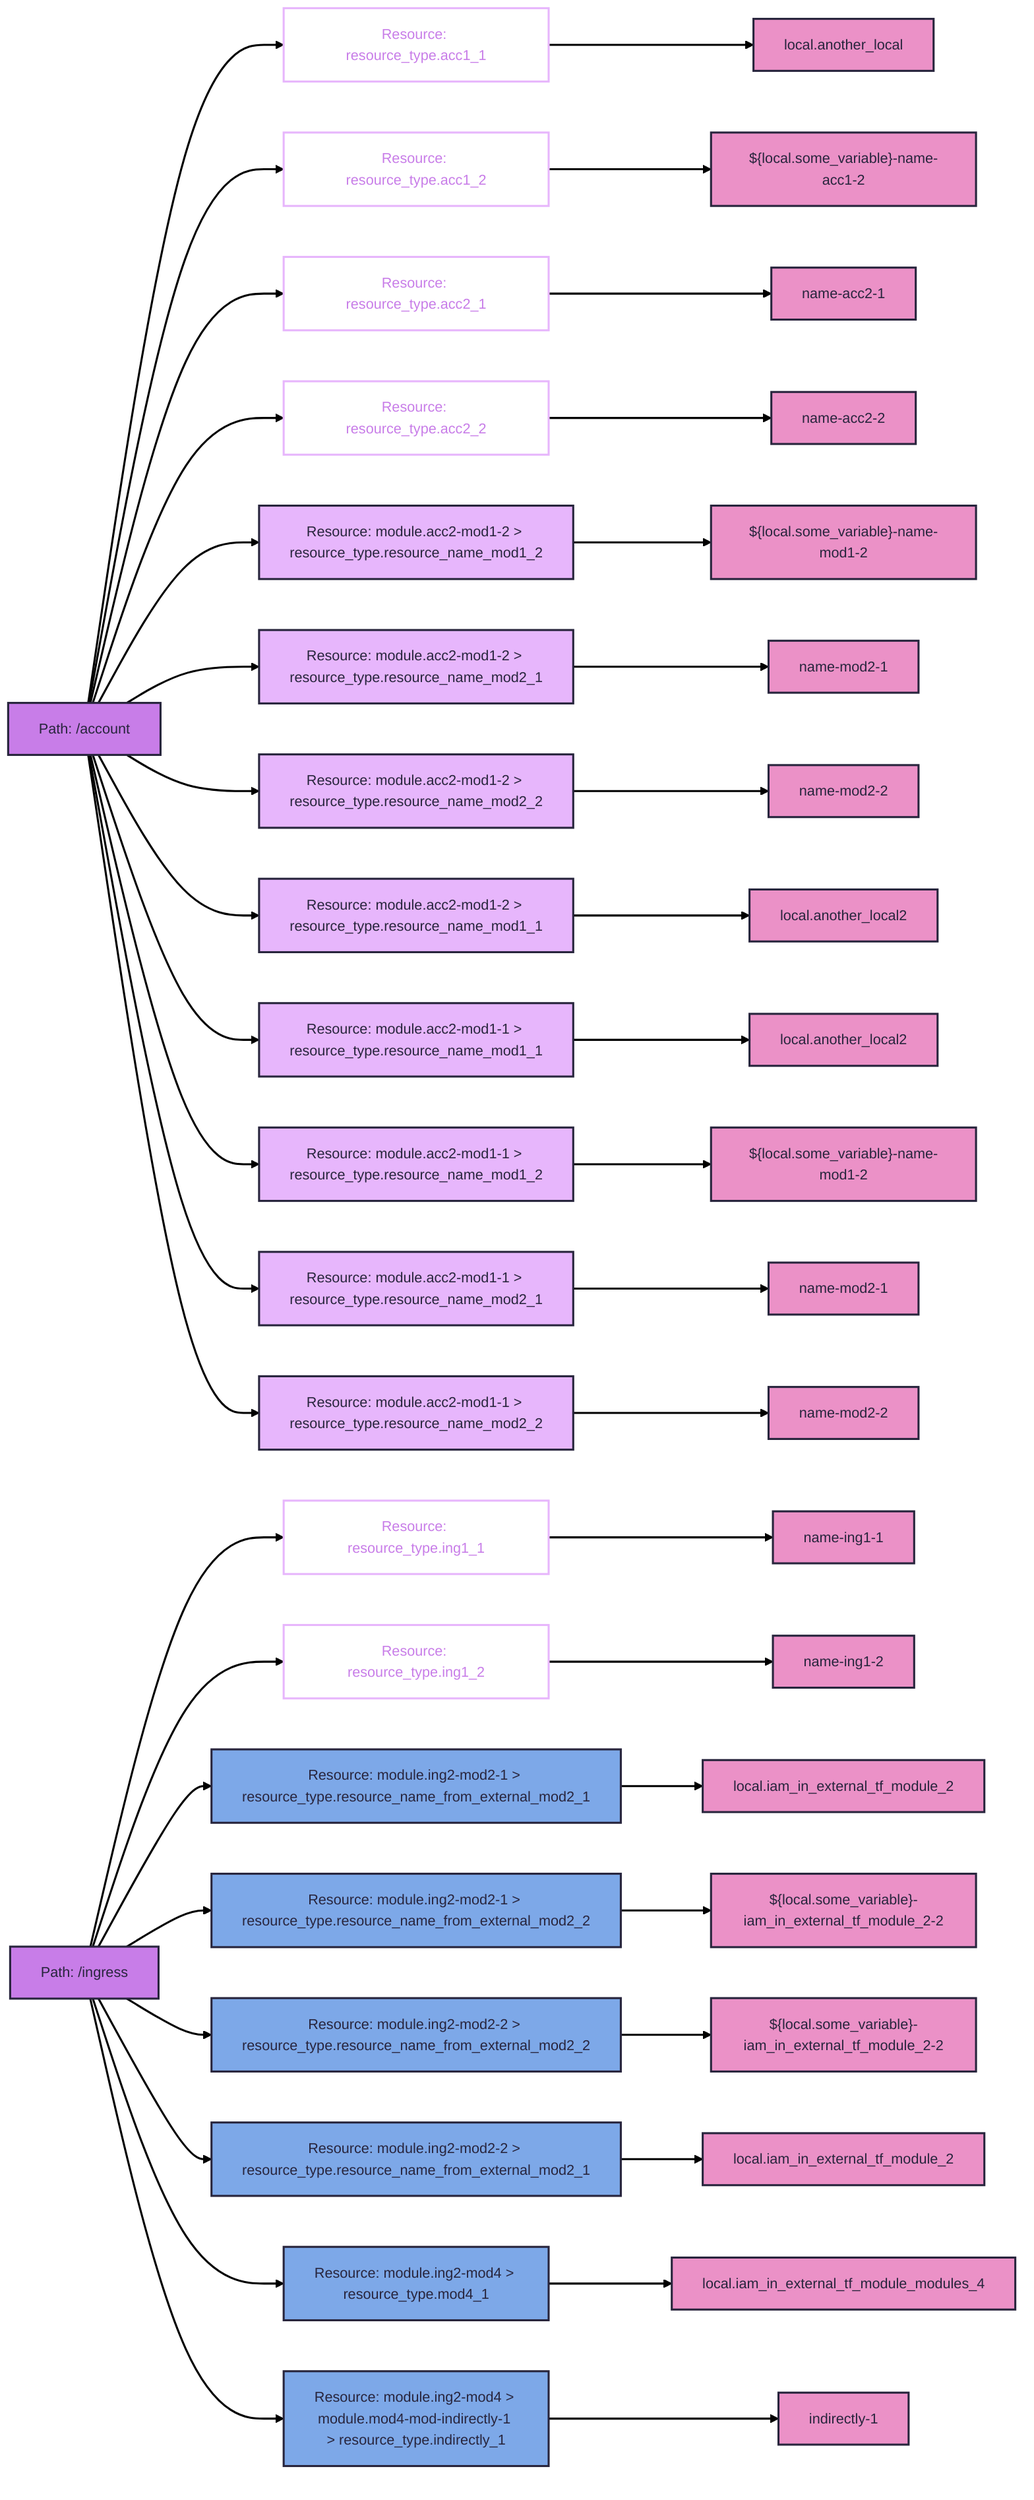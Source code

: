 ---
config:
  theme: redux
---
flowchart LR
  classDef tf-path fill:#c87de8
  classDef tf-resource-name stroke:#e7b6fc,color:#c87de8
  classDef tf-resource-name-int-mod fill:#e7b6fc
  classDef tf-resource-name-ext-mod fill:#7da8e8
  classDef tf-resource-field-name fill:#eb91c7
  account["Path: /account"]:::tf-path --> account___acc11["Resource: resource_type.acc1_1"]:::tf-resource-name --> account___acc11___FieldName["local.another_local"]:::tf-resource-field-name
  account["Path: /account"]:::tf-path --> account___acc12["Resource: resource_type.acc1_2"]:::tf-resource-name --> account___acc12___FieldName["${local.some_variable}-name-acc1-2"]:::tf-resource-field-name
  account["Path: /account"]:::tf-path --> account___acc21["Resource: resource_type.acc2_1"]:::tf-resource-name --> account___acc21___FieldName["name-acc2-1"]:::tf-resource-field-name
  account["Path: /account"]:::tf-path --> account___acc22["Resource: resource_type.acc2_2"]:::tf-resource-name --> account___acc22___FieldName["name-acc2-2"]:::tf-resource-field-name
  account["Path: /account"]:::tf-path --> account___mod___accountmodulesmodule1___acc2mod12___resourcenamemod12["Resource: module.acc2-mod1-2 > resource_type.resource_name_mod1_2"]:::tf-resource-name-int-mod --> account___mod___accountmodulesmodule1___acc2mod12___resourcenamemod12___FieldName["${local.some_variable}-name-mod1-2"]:::tf-resource-field-name
  account["Path: /account"]:::tf-path --> account___mod___accountmodulesmodule1___acc2mod12___resourcenamemod21["Resource: module.acc2-mod1-2 > resource_type.resource_name_mod2_1"]:::tf-resource-name-int-mod --> account___mod___accountmodulesmodule1___acc2mod12___resourcenamemod21___FieldName["name-mod2-1"]:::tf-resource-field-name
  account["Path: /account"]:::tf-path --> account___mod___accountmodulesmodule1___acc2mod12___resourcenamemod22["Resource: module.acc2-mod1-2 > resource_type.resource_name_mod2_2"]:::tf-resource-name-int-mod --> account___mod___accountmodulesmodule1___acc2mod12___resourcenamemod22___FieldName["name-mod2-2"]:::tf-resource-field-name
  account["Path: /account"]:::tf-path --> account___mod___accountmodulesmodule1___acc2mod12___resourcenamemod11["Resource: module.acc2-mod1-2 > resource_type.resource_name_mod1_1"]:::tf-resource-name-int-mod --> account___mod___accountmodulesmodule1___acc2mod12___resourcenamemod11___FieldName["local.another_local2"]:::tf-resource-field-name
  account["Path: /account"]:::tf-path --> account___mod___accountmodulesmodule1___acc2mod11___resourcenamemod11["Resource: module.acc2-mod1-1 > resource_type.resource_name_mod1_1"]:::tf-resource-name-int-mod --> account___mod___accountmodulesmodule1___acc2mod11___resourcenamemod11___FieldName["local.another_local2"]:::tf-resource-field-name
  account["Path: /account"]:::tf-path --> account___mod___accountmodulesmodule1___acc2mod11___resourcenamemod12["Resource: module.acc2-mod1-1 > resource_type.resource_name_mod1_2"]:::tf-resource-name-int-mod --> account___mod___accountmodulesmodule1___acc2mod11___resourcenamemod12___FieldName["${local.some_variable}-name-mod1-2"]:::tf-resource-field-name
  account["Path: /account"]:::tf-path --> account___mod___accountmodulesmodule1___acc2mod11___resourcenamemod21["Resource: module.acc2-mod1-1 > resource_type.resource_name_mod2_1"]:::tf-resource-name-int-mod --> account___mod___accountmodulesmodule1___acc2mod11___resourcenamemod21___FieldName["name-mod2-1"]:::tf-resource-field-name
  account["Path: /account"]:::tf-path --> account___mod___accountmodulesmodule1___acc2mod11___resourcenamemod22["Resource: module.acc2-mod1-1 > resource_type.resource_name_mod2_2"]:::tf-resource-name-int-mod --> account___mod___accountmodulesmodule1___acc2mod11___resourcenamemod22___FieldName["name-mod2-2"]:::tf-resource-field-name
  ingress["Path: /ingress"]:::tf-path --> ingress___ing11["Resource: resource_type.ing1_1"]:::tf-resource-name --> ingress___ing11___FieldName["name-ing1-1"]:::tf-resource-field-name
  ingress["Path: /ingress"]:::tf-path --> ingress___ing12["Resource: resource_type.ing1_2"]:::tf-resource-name --> ingress___ing12___FieldName["name-ing1-2"]:::tf-resource-field-name
  ingress["Path: /ingress"]:::tf-path --> ingress___mod___root___ing2mod21___resourcenamefromexternalmod21["Resource: module.ing2-mod2-1 > resource_type.resource_name_from_external_mod2_1"]:::tf-resource-name-ext-mod --> ingress___mod___root___ing2mod21___resourcenamefromexternalmod21___FieldName["local.iam_in_external_tf_module_2"]:::tf-resource-field-name
  ingress["Path: /ingress"]:::tf-path --> ingress___mod___root___ing2mod21___resourcenamefromexternalmod22["Resource: module.ing2-mod2-1 > resource_type.resource_name_from_external_mod2_2"]:::tf-resource-name-ext-mod --> ingress___mod___root___ing2mod21___resourcenamefromexternalmod22___FieldName["${local.some_variable}-iam_in_external_tf_module_2-2"]:::tf-resource-field-name
  ingress["Path: /ingress"]:::tf-path --> ingress___mod___root___ing2mod22___resourcenamefromexternalmod22["Resource: module.ing2-mod2-2 > resource_type.resource_name_from_external_mod2_2"]:::tf-resource-name-ext-mod --> ingress___mod___root___ing2mod22___resourcenamefromexternalmod22___FieldName["${local.some_variable}-iam_in_external_tf_module_2-2"]:::tf-resource-field-name
  ingress["Path: /ingress"]:::tf-path --> ingress___mod___root___ing2mod22___resourcenamefromexternalmod21["Resource: module.ing2-mod2-2 > resource_type.resource_name_from_external_mod2_1"]:::tf-resource-name-ext-mod --> ingress___mod___root___ing2mod22___resourcenamefromexternalmod21___FieldName["local.iam_in_external_tf_module_2"]:::tf-resource-field-name
  ingress["Path: /ingress"]:::tf-path --> ingress___mod___root___ing2mod4___mod41["Resource: module.ing2-mod4 > resource_type.mod4_1"]:::tf-resource-name-ext-mod --> ingress___mod___root___ing2mod4___mod41___FieldName["local.iam_in_external_tf_module_modules_4"]:::tf-resource-field-name
  ingress["Path: /ingress"]:::tf-path --> ingress___mod___root___mod4modindirectly1___indirectly1["Resource: module.ing2-mod4 > module.mod4-mod-indirectly-1 > resource_type.indirectly_1"]:::tf-resource-name-ext-mod --> ingress___mod___root___mod4modindirectly1___indirectly1___FieldName["indirectly-1"]:::tf-resource-field-name